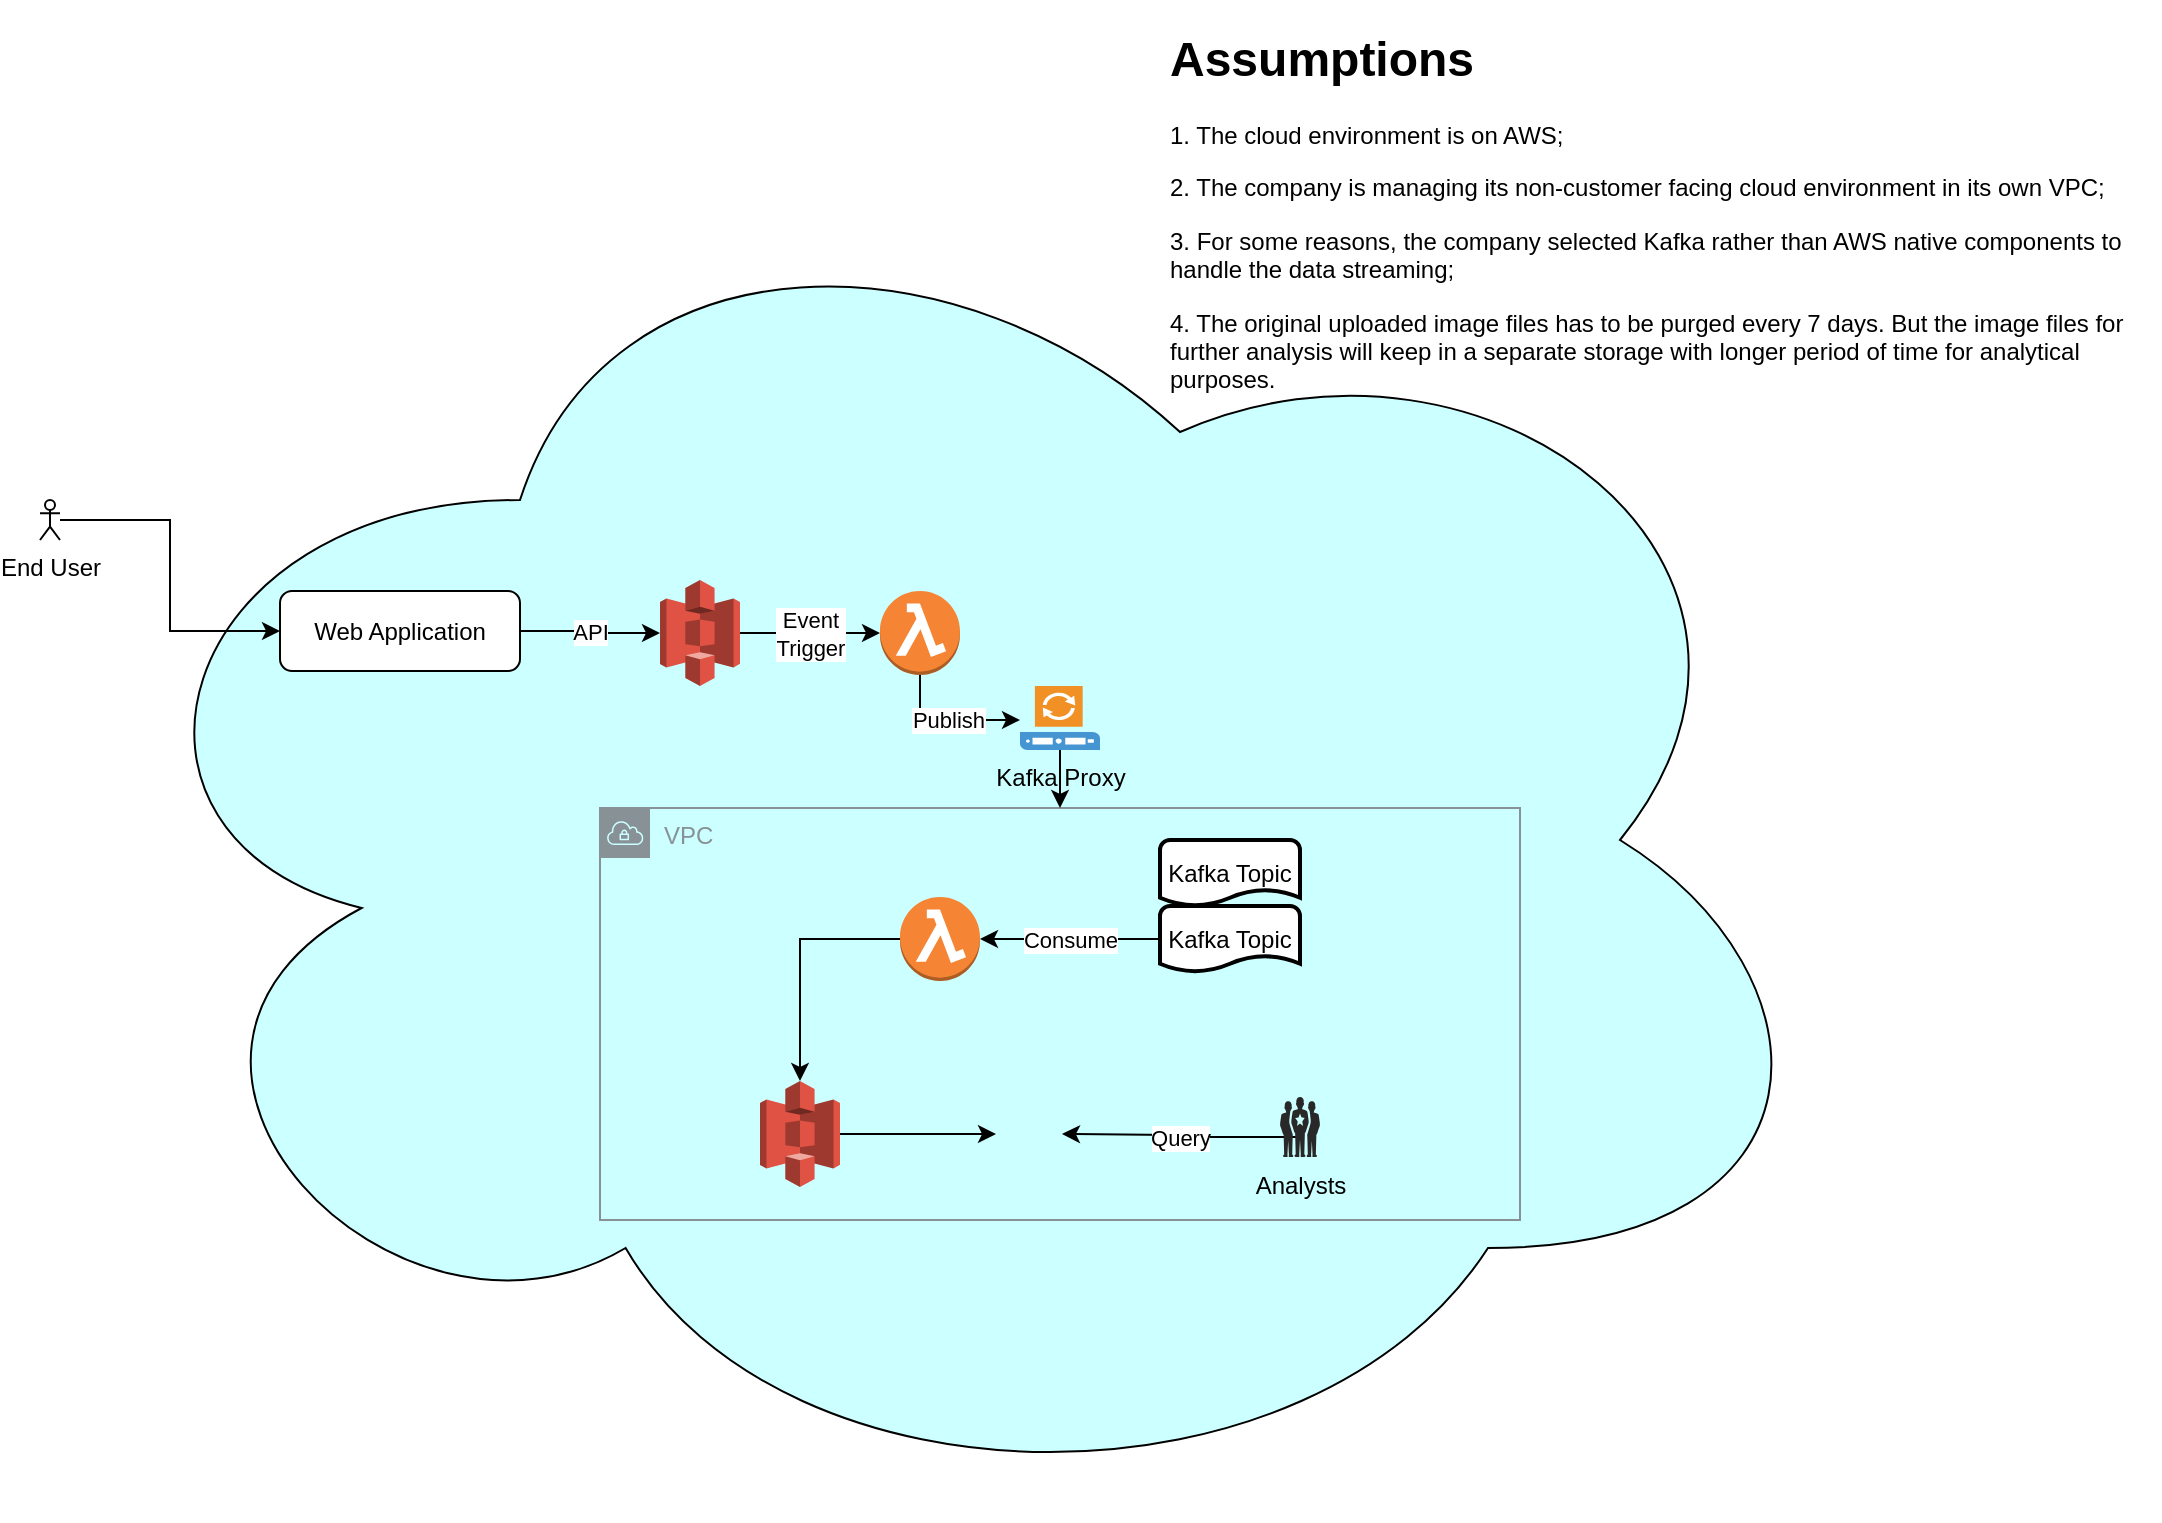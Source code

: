 <mxfile version="20.8.16" type="device"><diagram id="C5RBs43oDa-KdzZeNtuy" name="Page-1"><mxGraphModel dx="1418" dy="820" grid="1" gridSize="10" guides="1" tooltips="1" connect="1" arrows="1" fold="1" page="1" pageScale="1" pageWidth="1169" pageHeight="827" math="0" shadow="0"><root><mxCell id="WIyWlLk6GJQsqaUBKTNV-0"/><mxCell id="WIyWlLk6GJQsqaUBKTNV-1" parent="WIyWlLk6GJQsqaUBKTNV-0"/><mxCell id="2mCQ8oNm_G0nbsOr43dx-1" value="" style="ellipse;shape=cloud;whiteSpace=wrap;html=1;fillColor=#CCFFFF;" parent="WIyWlLk6GJQsqaUBKTNV-1" vertex="1"><mxGeometry x="110" y="90" width="880" height="680" as="geometry"/></mxCell><mxCell id="2mCQ8oNm_G0nbsOr43dx-16" value="VPC" style="sketch=0;outlineConnect=0;gradientColor=none;html=1;whiteSpace=wrap;fontSize=12;fontStyle=0;shape=mxgraph.aws4.group;grIcon=mxgraph.aws4.group_vpc;strokeColor=#879196;fillColor=none;verticalAlign=top;align=left;spacingLeft=30;fontColor=#879196;dashed=0;" parent="WIyWlLk6GJQsqaUBKTNV-1" vertex="1"><mxGeometry x="370" y="414" width="460" height="206" as="geometry"/></mxCell><mxCell id="2mCQ8oNm_G0nbsOr43dx-4" value="API" style="edgeStyle=orthogonalEdgeStyle;rounded=0;orthogonalLoop=1;jettySize=auto;html=1;" parent="WIyWlLk6GJQsqaUBKTNV-1" source="WIyWlLk6GJQsqaUBKTNV-3" target="2mCQ8oNm_G0nbsOr43dx-3" edge="1"><mxGeometry relative="1" as="geometry"/></mxCell><mxCell id="WIyWlLk6GJQsqaUBKTNV-3" value="Web Application" style="rounded=1;whiteSpace=wrap;html=1;fontSize=12;glass=0;strokeWidth=1;shadow=0;" parent="WIyWlLk6GJQsqaUBKTNV-1" vertex="1"><mxGeometry x="210" y="305.5" width="120" height="40" as="geometry"/></mxCell><mxCell id="2mCQ8oNm_G0nbsOr43dx-25" style="edgeStyle=orthogonalEdgeStyle;rounded=0;orthogonalLoop=1;jettySize=auto;html=1;entryX=0;entryY=0.5;entryDx=0;entryDy=0;" parent="WIyWlLk6GJQsqaUBKTNV-1" source="2mCQ8oNm_G0nbsOr43dx-0" target="WIyWlLk6GJQsqaUBKTNV-3" edge="1"><mxGeometry relative="1" as="geometry"/></mxCell><mxCell id="2mCQ8oNm_G0nbsOr43dx-0" value="End User" style="shape=umlActor;verticalLabelPosition=bottom;verticalAlign=top;html=1;outlineConnect=0;" parent="WIyWlLk6GJQsqaUBKTNV-1" vertex="1"><mxGeometry x="90" y="260" width="10" height="20" as="geometry"/></mxCell><mxCell id="2mCQ8oNm_G0nbsOr43dx-2" value="&lt;h1&gt;Assumptions&lt;/h1&gt;&lt;p&gt;1. The cloud environment is on AWS;&lt;/p&gt;&lt;p&gt;2. The company is managing its non-customer facing cloud environment in its own VPC;&lt;/p&gt;&lt;p&gt;3. For some reasons, the company selected Kafka rather than AWS native components to handle the data streaming;&lt;/p&gt;&lt;p&gt;4. The original uploaded image files has to be purged every 7 days. But the image files for further analysis will keep in a separate storage with longer period of time for analytical purposes.&lt;/p&gt;" style="text;html=1;strokeColor=none;fillColor=none;spacing=5;spacingTop=-20;whiteSpace=wrap;overflow=hidden;rounded=0;" parent="WIyWlLk6GJQsqaUBKTNV-1" vertex="1"><mxGeometry x="650" y="20" width="500" height="230" as="geometry"/></mxCell><mxCell id="2mCQ8oNm_G0nbsOr43dx-7" value="Event&lt;br&gt;Trigger" style="edgeStyle=orthogonalEdgeStyle;rounded=0;orthogonalLoop=1;jettySize=auto;html=1;" parent="WIyWlLk6GJQsqaUBKTNV-1" source="2mCQ8oNm_G0nbsOr43dx-3" target="2mCQ8oNm_G0nbsOr43dx-6" edge="1"><mxGeometry relative="1" as="geometry"/></mxCell><mxCell id="2mCQ8oNm_G0nbsOr43dx-3" value="" style="outlineConnect=0;dashed=0;verticalLabelPosition=bottom;verticalAlign=top;align=center;html=1;shape=mxgraph.aws3.s3;fillColor=#E05243;gradientColor=none;" parent="WIyWlLk6GJQsqaUBKTNV-1" vertex="1"><mxGeometry x="400" y="300" width="40" height="53" as="geometry"/></mxCell><mxCell id="2mCQ8oNm_G0nbsOr43dx-10" value="Publish" style="edgeStyle=orthogonalEdgeStyle;rounded=0;orthogonalLoop=1;jettySize=auto;html=1;" parent="WIyWlLk6GJQsqaUBKTNV-1" source="2mCQ8oNm_G0nbsOr43dx-6" target="2mCQ8oNm_G0nbsOr43dx-17" edge="1"><mxGeometry relative="1" as="geometry"><Array as="points"><mxPoint x="530" y="370"/></Array></mxGeometry></mxCell><mxCell id="2mCQ8oNm_G0nbsOr43dx-6" value="" style="outlineConnect=0;dashed=0;verticalLabelPosition=bottom;verticalAlign=top;align=center;html=1;shape=mxgraph.aws3.lambda_function;fillColor=#F58534;gradientColor=none;" parent="WIyWlLk6GJQsqaUBKTNV-1" vertex="1"><mxGeometry x="510" y="305.5" width="40" height="42" as="geometry"/></mxCell><mxCell id="2mCQ8oNm_G0nbsOr43dx-9" value="Kafka Topic" style="strokeWidth=2;html=1;shape=mxgraph.flowchart.document2;whiteSpace=wrap;size=0.25;" parent="WIyWlLk6GJQsqaUBKTNV-1" vertex="1"><mxGeometry x="650" y="430" width="70" height="33" as="geometry"/></mxCell><mxCell id="2mCQ8oNm_G0nbsOr43dx-15" style="edgeStyle=orthogonalEdgeStyle;rounded=0;orthogonalLoop=1;jettySize=auto;html=1;entryX=0.5;entryY=0;entryDx=0;entryDy=0;entryPerimeter=0;exitX=0;exitY=0.5;exitDx=0;exitDy=0;exitPerimeter=0;" parent="WIyWlLk6GJQsqaUBKTNV-1" source="2mCQ8oNm_G0nbsOr43dx-11" target="2mCQ8oNm_G0nbsOr43dx-14" edge="1"><mxGeometry relative="1" as="geometry"><Array as="points"><mxPoint x="470" y="480"/></Array></mxGeometry></mxCell><mxCell id="2mCQ8oNm_G0nbsOr43dx-11" value="" style="outlineConnect=0;dashed=0;verticalLabelPosition=bottom;verticalAlign=top;align=center;html=1;shape=mxgraph.aws3.lambda_function;fillColor=#F58534;gradientColor=none;" parent="WIyWlLk6GJQsqaUBKTNV-1" vertex="1"><mxGeometry x="520" y="458.5" width="40" height="42" as="geometry"/></mxCell><mxCell id="2mCQ8oNm_G0nbsOr43dx-13" value="Consume" style="edgeStyle=orthogonalEdgeStyle;rounded=0;orthogonalLoop=1;jettySize=auto;html=1;entryX=1;entryY=0.5;entryDx=0;entryDy=0;entryPerimeter=0;exitX=0;exitY=0.5;exitDx=0;exitDy=0;exitPerimeter=0;" parent="WIyWlLk6GJQsqaUBKTNV-1" source="2mCQ8oNm_G0nbsOr43dx-12" target="2mCQ8oNm_G0nbsOr43dx-11" edge="1"><mxGeometry relative="1" as="geometry"><Array as="points"><mxPoint x="560" y="480"/></Array></mxGeometry></mxCell><mxCell id="2mCQ8oNm_G0nbsOr43dx-12" value="Kafka Topic" style="strokeWidth=2;html=1;shape=mxgraph.flowchart.document2;whiteSpace=wrap;size=0.25;" parent="WIyWlLk6GJQsqaUBKTNV-1" vertex="1"><mxGeometry x="650" y="463" width="70" height="33" as="geometry"/></mxCell><mxCell id="2mCQ8oNm_G0nbsOr43dx-20" style="edgeStyle=orthogonalEdgeStyle;rounded=0;orthogonalLoop=1;jettySize=auto;html=1;entryX=0;entryY=0.5;entryDx=0;entryDy=0;entryPerimeter=0;" parent="WIyWlLk6GJQsqaUBKTNV-1" source="2mCQ8oNm_G0nbsOr43dx-14" edge="1"><mxGeometry relative="1" as="geometry"><mxPoint x="568" y="577" as="targetPoint"/></mxGeometry></mxCell><mxCell id="2mCQ8oNm_G0nbsOr43dx-14" value="" style="outlineConnect=0;dashed=0;verticalLabelPosition=bottom;verticalAlign=top;align=center;html=1;shape=mxgraph.aws3.s3;fillColor=#E05243;gradientColor=none;" parent="WIyWlLk6GJQsqaUBKTNV-1" vertex="1"><mxGeometry x="450" y="550.5" width="40" height="53" as="geometry"/></mxCell><mxCell id="2mCQ8oNm_G0nbsOr43dx-18" style="edgeStyle=orthogonalEdgeStyle;rounded=0;orthogonalLoop=1;jettySize=auto;html=1;" parent="WIyWlLk6GJQsqaUBKTNV-1" source="2mCQ8oNm_G0nbsOr43dx-17" target="2mCQ8oNm_G0nbsOr43dx-16" edge="1"><mxGeometry relative="1" as="geometry"/></mxCell><mxCell id="2mCQ8oNm_G0nbsOr43dx-17" value="Kafka Proxy" style="shadow=0;dashed=0;html=1;strokeColor=none;fillColor=#4495D1;labelPosition=center;verticalLabelPosition=bottom;verticalAlign=top;align=center;outlineConnect=0;shape=mxgraph.veeam.proxy_server;" parent="WIyWlLk6GJQsqaUBKTNV-1" vertex="1"><mxGeometry x="580" y="353" width="40" height="32" as="geometry"/></mxCell><mxCell id="2mCQ8oNm_G0nbsOr43dx-24" value="Query" style="edgeStyle=orthogonalEdgeStyle;rounded=0;orthogonalLoop=1;jettySize=auto;html=1;exitX=0.5;exitY=0.667;exitDx=0;exitDy=0;exitPerimeter=0;" parent="WIyWlLk6GJQsqaUBKTNV-1" source="2mCQ8oNm_G0nbsOr43dx-22" edge="1"><mxGeometry relative="1" as="geometry"><mxPoint x="601" y="577" as="targetPoint"/></mxGeometry></mxCell><mxCell id="2mCQ8oNm_G0nbsOr43dx-22" value="Analysts" style="verticalLabelPosition=bottom;sketch=0;html=1;fillColor=#282828;strokeColor=none;verticalAlign=top;pointerEvents=1;align=center;shape=mxgraph.cisco_safe.people_places_things_icons.icon1;" parent="WIyWlLk6GJQsqaUBKTNV-1" vertex="1"><mxGeometry x="710" y="558.5" width="20" height="30" as="geometry"/></mxCell><mxCell id="cKcUZcqbkEJQQiun398U-0" value="" style="shape=image;imageAspect=0;aspect=fixed;verticalLabelPosition=bottom;verticalAlign=top;image=https://coralogix.com/wp-content/uploads/2021/03/Athena_Large-Icon.png;" vertex="1" parent="WIyWlLk6GJQsqaUBKTNV-1"><mxGeometry x="566" y="558.75" width="36.5" height="36.5" as="geometry"/></mxCell></root></mxGraphModel></diagram></mxfile>
